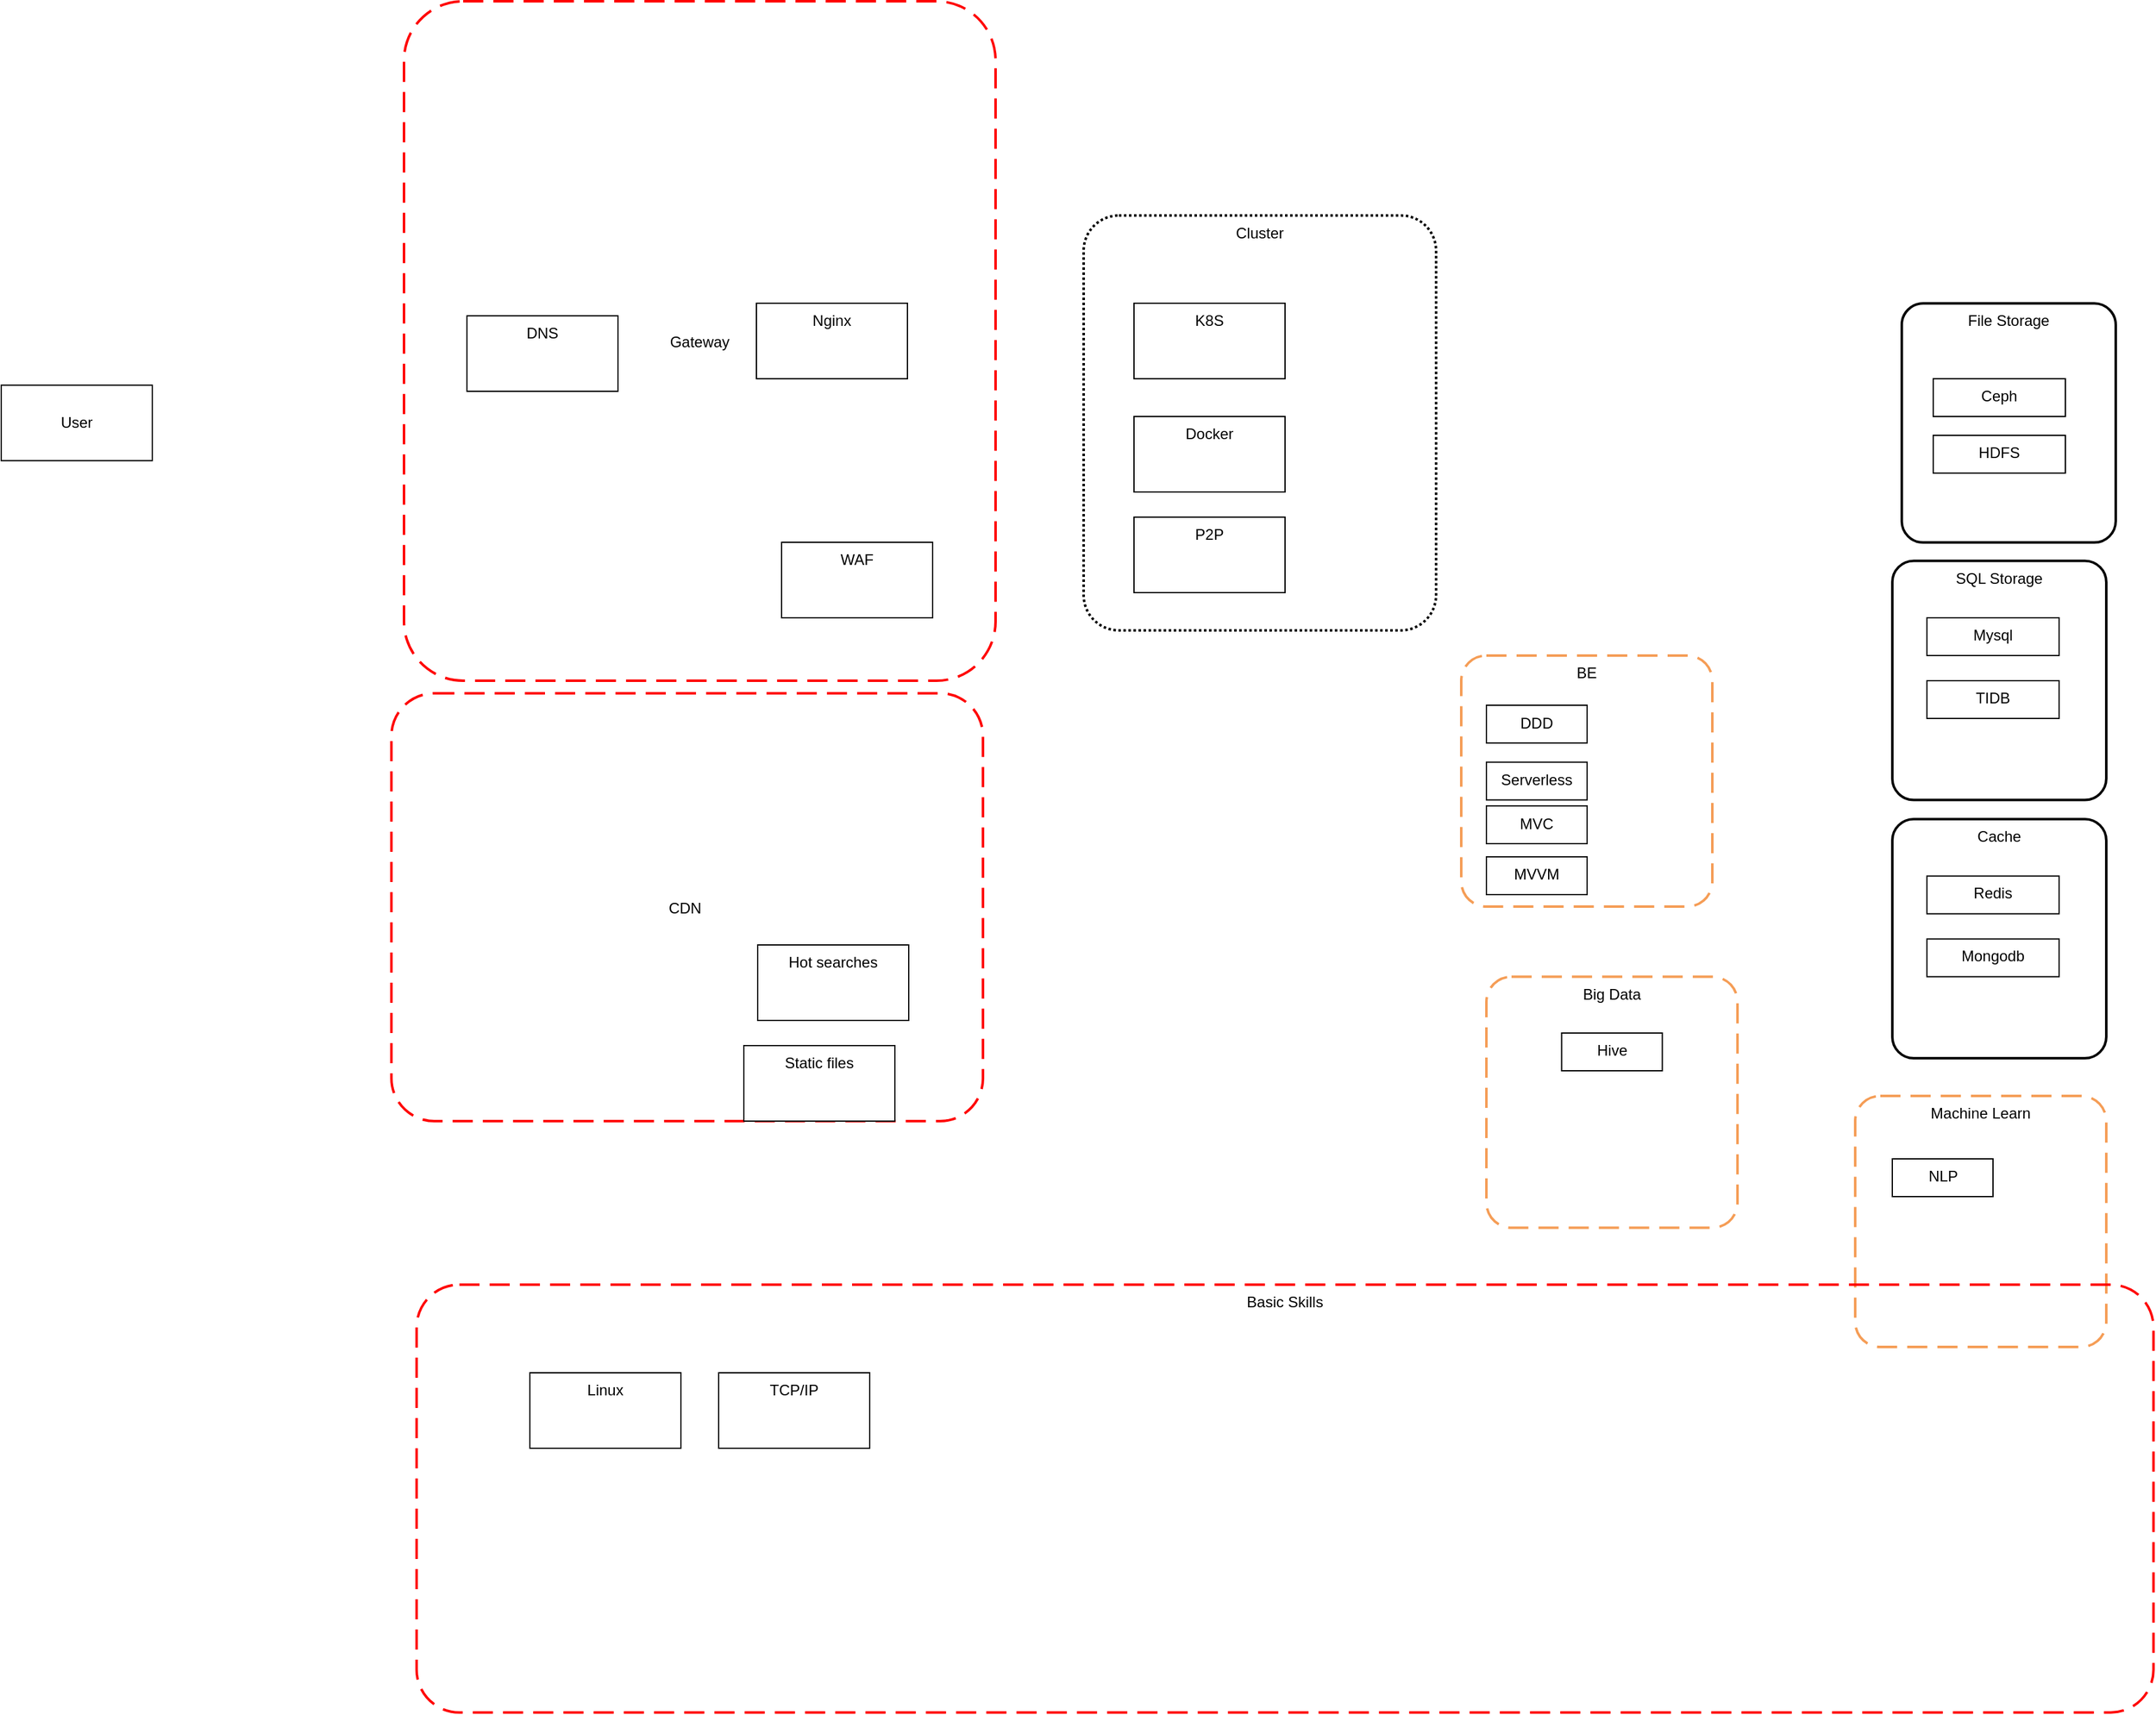 <mxfile version="15.6.3" type="github">
  <diagram name="Page-1" id="aaaa8250-4180-3840-79b5-4cada1eebb92">
    <mxGraphModel dx="2292" dy="1002" grid="1" gridSize="10" guides="1" tooltips="1" connect="1" arrows="1" fold="1" page="0" pageScale="1" pageWidth="850" pageHeight="1100" background="none" math="0" shadow="0">
      <root>
        <mxCell id="0" />
        <mxCell id="1" parent="0" />
        <mxCell id="pOKrMtyUdqZlheGkLVpH-4" value="User" style="rounded=0;whiteSpace=wrap;html=1;" parent="1" vertex="1">
          <mxGeometry x="-330" y="585.13" width="120" height="60" as="geometry" />
        </mxCell>
        <mxCell id="pOKrMtyUdqZlheGkLVpH-7" value="Gateway" style="rounded=1;arcSize=10;dashed=1;strokeColor=#ff0000;fillColor=none;gradientColor=none;dashPattern=8 4;strokeWidth=2;" parent="1" vertex="1">
          <mxGeometry x="-10" y="280" width="470" height="540" as="geometry" />
        </mxCell>
        <mxCell id="z7x3_xSIXsx16qCUzYJI-1" value="CDN " style="rounded=1;arcSize=10;dashed=1;strokeColor=#ff0000;fillColor=none;gradientColor=none;dashPattern=8 4;strokeWidth=2;" parent="1" vertex="1">
          <mxGeometry x="-20" y="830" width="470" height="340" as="geometry" />
        </mxCell>
        <mxCell id="z7x3_xSIXsx16qCUzYJI-2" value="Cluster" style="rounded=1;arcSize=10;dashed=1;fillColor=none;gradientColor=none;dashPattern=1 1;strokeWidth=2;verticalAlign=top;" parent="1" vertex="1">
          <mxGeometry x="530" y="450.25" width="280" height="329.75" as="geometry" />
        </mxCell>
        <mxCell id="z7x3_xSIXsx16qCUzYJI-4" value="WAF" style="rounded=0;whiteSpace=wrap;html=1;verticalAlign=top;" parent="1" vertex="1">
          <mxGeometry x="290" y="710" width="120" height="60" as="geometry" />
        </mxCell>
        <mxCell id="z7x3_xSIXsx16qCUzYJI-5" value="DNS" style="rounded=0;whiteSpace=wrap;html=1;verticalAlign=top;" parent="1" vertex="1">
          <mxGeometry x="40" y="530" width="120" height="60" as="geometry" />
        </mxCell>
        <mxCell id="z7x3_xSIXsx16qCUzYJI-6" value="Nginx" style="rounded=0;whiteSpace=wrap;html=1;verticalAlign=top;" parent="1" vertex="1">
          <mxGeometry x="270" y="520" width="120" height="60" as="geometry" />
        </mxCell>
        <mxCell id="z7x3_xSIXsx16qCUzYJI-7" value="K8S" style="rounded=0;whiteSpace=wrap;html=1;verticalAlign=top;" parent="1" vertex="1">
          <mxGeometry x="570" y="520" width="120" height="60" as="geometry" />
        </mxCell>
        <mxCell id="z7x3_xSIXsx16qCUzYJI-8" value="BE" style="rounded=1;arcSize=10;dashed=1;strokeColor=#F59D56;fillColor=none;gradientColor=none;dashPattern=8 4;strokeWidth=2;verticalAlign=top;" parent="1" vertex="1">
          <mxGeometry x="830" y="800" width="199.5" height="199.5" as="geometry" />
        </mxCell>
        <mxCell id="z7x3_xSIXsx16qCUzYJI-9" value="DDD" style="rounded=0;whiteSpace=wrap;html=1;verticalAlign=top;" parent="1" vertex="1">
          <mxGeometry x="850" y="839.5" width="80" height="30" as="geometry" />
        </mxCell>
        <mxCell id="z7x3_xSIXsx16qCUzYJI-10" value="Serverless" style="rounded=0;whiteSpace=wrap;html=1;verticalAlign=top;" parent="1" vertex="1">
          <mxGeometry x="850" y="884.75" width="80" height="30" as="geometry" />
        </mxCell>
        <mxCell id="z7x3_xSIXsx16qCUzYJI-11" value="Docker" style="rounded=0;whiteSpace=wrap;html=1;verticalAlign=top;" parent="1" vertex="1">
          <mxGeometry x="570" y="610" width="120" height="60" as="geometry" />
        </mxCell>
        <mxCell id="z7x3_xSIXsx16qCUzYJI-12" value="P2P" style="rounded=0;whiteSpace=wrap;html=1;verticalAlign=top;" parent="1" vertex="1">
          <mxGeometry x="570" y="690" width="120" height="60" as="geometry" />
        </mxCell>
        <mxCell id="z7x3_xSIXsx16qCUzYJI-13" value="MVC" style="rounded=0;whiteSpace=wrap;html=1;verticalAlign=top;" parent="1" vertex="1">
          <mxGeometry x="850" y="919.5" width="80" height="30" as="geometry" />
        </mxCell>
        <mxCell id="z7x3_xSIXsx16qCUzYJI-14" value="Static files" style="rounded=0;whiteSpace=wrap;html=1;verticalAlign=top;" parent="1" vertex="1">
          <mxGeometry x="260" y="1110" width="120" height="60" as="geometry" />
        </mxCell>
        <mxCell id="z7x3_xSIXsx16qCUzYJI-15" value="Hot searches" style="rounded=0;whiteSpace=wrap;html=1;verticalAlign=top;" parent="1" vertex="1">
          <mxGeometry x="271" y="1030" width="120" height="60" as="geometry" />
        </mxCell>
        <mxCell id="z7x3_xSIXsx16qCUzYJI-16" value="File Storage" style="rounded=1;arcSize=10;dashed=0;fillColor=none;gradientColor=none;strokeWidth=2;verticalAlign=top;" parent="1" vertex="1">
          <mxGeometry x="1180" y="520.13" width="170" height="190" as="geometry" />
        </mxCell>
        <mxCell id="z7x3_xSIXsx16qCUzYJI-18" value="Ceph" style="rounded=0;whiteSpace=wrap;html=1;verticalAlign=top;" parent="1" vertex="1">
          <mxGeometry x="1205" y="580" width="105" height="30" as="geometry" />
        </mxCell>
        <mxCell id="z7x3_xSIXsx16qCUzYJI-19" value="HDFS" style="rounded=0;whiteSpace=wrap;html=1;verticalAlign=top;" parent="1" vertex="1">
          <mxGeometry x="1205" y="625" width="105" height="30" as="geometry" />
        </mxCell>
        <mxCell id="z7x3_xSIXsx16qCUzYJI-20" value="SQL Storage" style="rounded=1;arcSize=10;dashed=0;fillColor=none;gradientColor=none;strokeWidth=2;verticalAlign=top;" parent="1" vertex="1">
          <mxGeometry x="1172.5" y="724.75" width="170" height="190" as="geometry" />
        </mxCell>
        <mxCell id="z7x3_xSIXsx16qCUzYJI-21" value="Mysql" style="rounded=0;whiteSpace=wrap;html=1;verticalAlign=top;" parent="1" vertex="1">
          <mxGeometry x="1200" y="770" width="105" height="30" as="geometry" />
        </mxCell>
        <mxCell id="z7x3_xSIXsx16qCUzYJI-22" value="TIDB" style="rounded=0;whiteSpace=wrap;html=1;verticalAlign=top;" parent="1" vertex="1">
          <mxGeometry x="1200" y="820" width="105" height="30" as="geometry" />
        </mxCell>
        <mxCell id="z7x3_xSIXsx16qCUzYJI-23" value="Cache" style="rounded=1;arcSize=10;dashed=0;fillColor=none;gradientColor=none;strokeWidth=2;verticalAlign=top;" parent="1" vertex="1">
          <mxGeometry x="1172.5" y="930" width="170" height="190" as="geometry" />
        </mxCell>
        <mxCell id="z7x3_xSIXsx16qCUzYJI-24" value="Redis" style="rounded=0;whiteSpace=wrap;html=1;verticalAlign=top;" parent="1" vertex="1">
          <mxGeometry x="1200" y="975.25" width="105" height="30" as="geometry" />
        </mxCell>
        <mxCell id="z7x3_xSIXsx16qCUzYJI-25" value="Mongodb" style="rounded=0;whiteSpace=wrap;html=1;verticalAlign=top;" parent="1" vertex="1">
          <mxGeometry x="1200" y="1025.25" width="105" height="30" as="geometry" />
        </mxCell>
        <mxCell id="z7x3_xSIXsx16qCUzYJI-26" value="Big Data" style="rounded=1;arcSize=10;dashed=1;strokeColor=#F59D56;fillColor=none;gradientColor=none;dashPattern=8 4;strokeWidth=2;verticalAlign=top;" parent="1" vertex="1">
          <mxGeometry x="850" y="1055.25" width="199.5" height="199.5" as="geometry" />
        </mxCell>
        <mxCell id="z7x3_xSIXsx16qCUzYJI-27" value="Machine Learn" style="rounded=1;arcSize=10;dashed=1;strokeColor=#F59D56;fillColor=none;gradientColor=none;dashPattern=8 4;strokeWidth=2;verticalAlign=top;" parent="1" vertex="1">
          <mxGeometry x="1143" y="1150" width="199.5" height="199.5" as="geometry" />
        </mxCell>
        <mxCell id="z7x3_xSIXsx16qCUzYJI-28" value="Hive" style="rounded=0;whiteSpace=wrap;html=1;verticalAlign=top;" parent="1" vertex="1">
          <mxGeometry x="909.75" y="1100" width="80" height="30" as="geometry" />
        </mxCell>
        <mxCell id="z7x3_xSIXsx16qCUzYJI-29" value="NLP" style="rounded=0;whiteSpace=wrap;html=1;verticalAlign=top;" parent="1" vertex="1">
          <mxGeometry x="1172.5" y="1200" width="80" height="30" as="geometry" />
        </mxCell>
        <mxCell id="z7x3_xSIXsx16qCUzYJI-30" value="Basic Skills" style="rounded=1;arcSize=10;dashed=1;strokeColor=#ff0000;fillColor=none;gradientColor=none;dashPattern=8 4;strokeWidth=2;verticalAlign=top;" parent="1" vertex="1">
          <mxGeometry y="1300" width="1380" height="340" as="geometry" />
        </mxCell>
        <mxCell id="z7x3_xSIXsx16qCUzYJI-31" value="Linux" style="rounded=0;whiteSpace=wrap;html=1;verticalAlign=top;" parent="1" vertex="1">
          <mxGeometry x="90" y="1370" width="120" height="60" as="geometry" />
        </mxCell>
        <mxCell id="z7x3_xSIXsx16qCUzYJI-32" value="TCP/IP" style="rounded=0;whiteSpace=wrap;html=1;verticalAlign=top;" parent="1" vertex="1">
          <mxGeometry x="240" y="1370" width="120" height="60" as="geometry" />
        </mxCell>
        <mxCell id="OZm1u75pg-HN6g24JLPe-1" value="MVVM" style="rounded=0;whiteSpace=wrap;html=1;verticalAlign=top;" vertex="1" parent="1">
          <mxGeometry x="850" y="960" width="80" height="30" as="geometry" />
        </mxCell>
      </root>
    </mxGraphModel>
  </diagram>
</mxfile>
